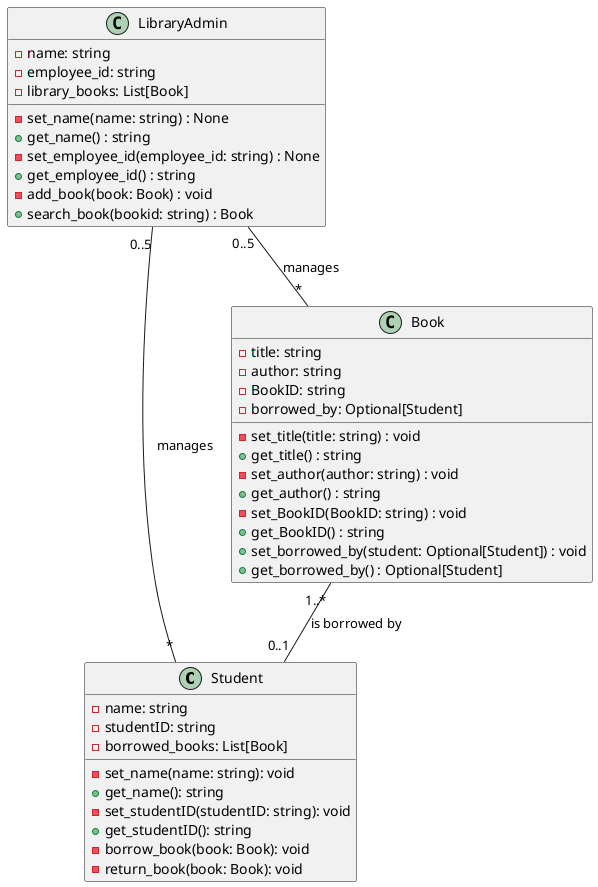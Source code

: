 @startuml
class Student {
  - name: string
  - studentID: string
  - borrowed_books: List[Book]
  
  - set_name(name: string): void
  + get_name(): string
  - set_studentID(studentID: string): void
  + get_studentID(): string
  - borrow_book(book: Book): void
  - return_book(book: Book): void
}

class Book {
  - title: string
  - author: string
  - BookID: string
  - borrowed_by: Optional[Student]
  
  - set_title(title: string) : void
  + get_title() : string
  - set_author(author: string) : void
  + get_author() : string
  - set_BookID(BookID: string) : void
  + get_BookID() : string
  + set_borrowed_by(student: Optional[Student]) : void
  + get_borrowed_by() : Optional[Student]
}

class LibraryAdmin {
  - name: string
  - employee_id: string
  - library_books: List[Book]
  
  - set_name(name: string) : None
  + get_name() : string
  - set_employee_id(employee_id: string) : None
  + get_employee_id() : string
  - add_book(book: Book) : void
  + search_book(bookid: string) : Book
}

Book "1..*" -- "0..1" Student : is borrowed by

LibraryAdmin "0..5" -- "*" Book : manages

LibraryAdmin "0..5" -- "*" Student : manages

@enduml